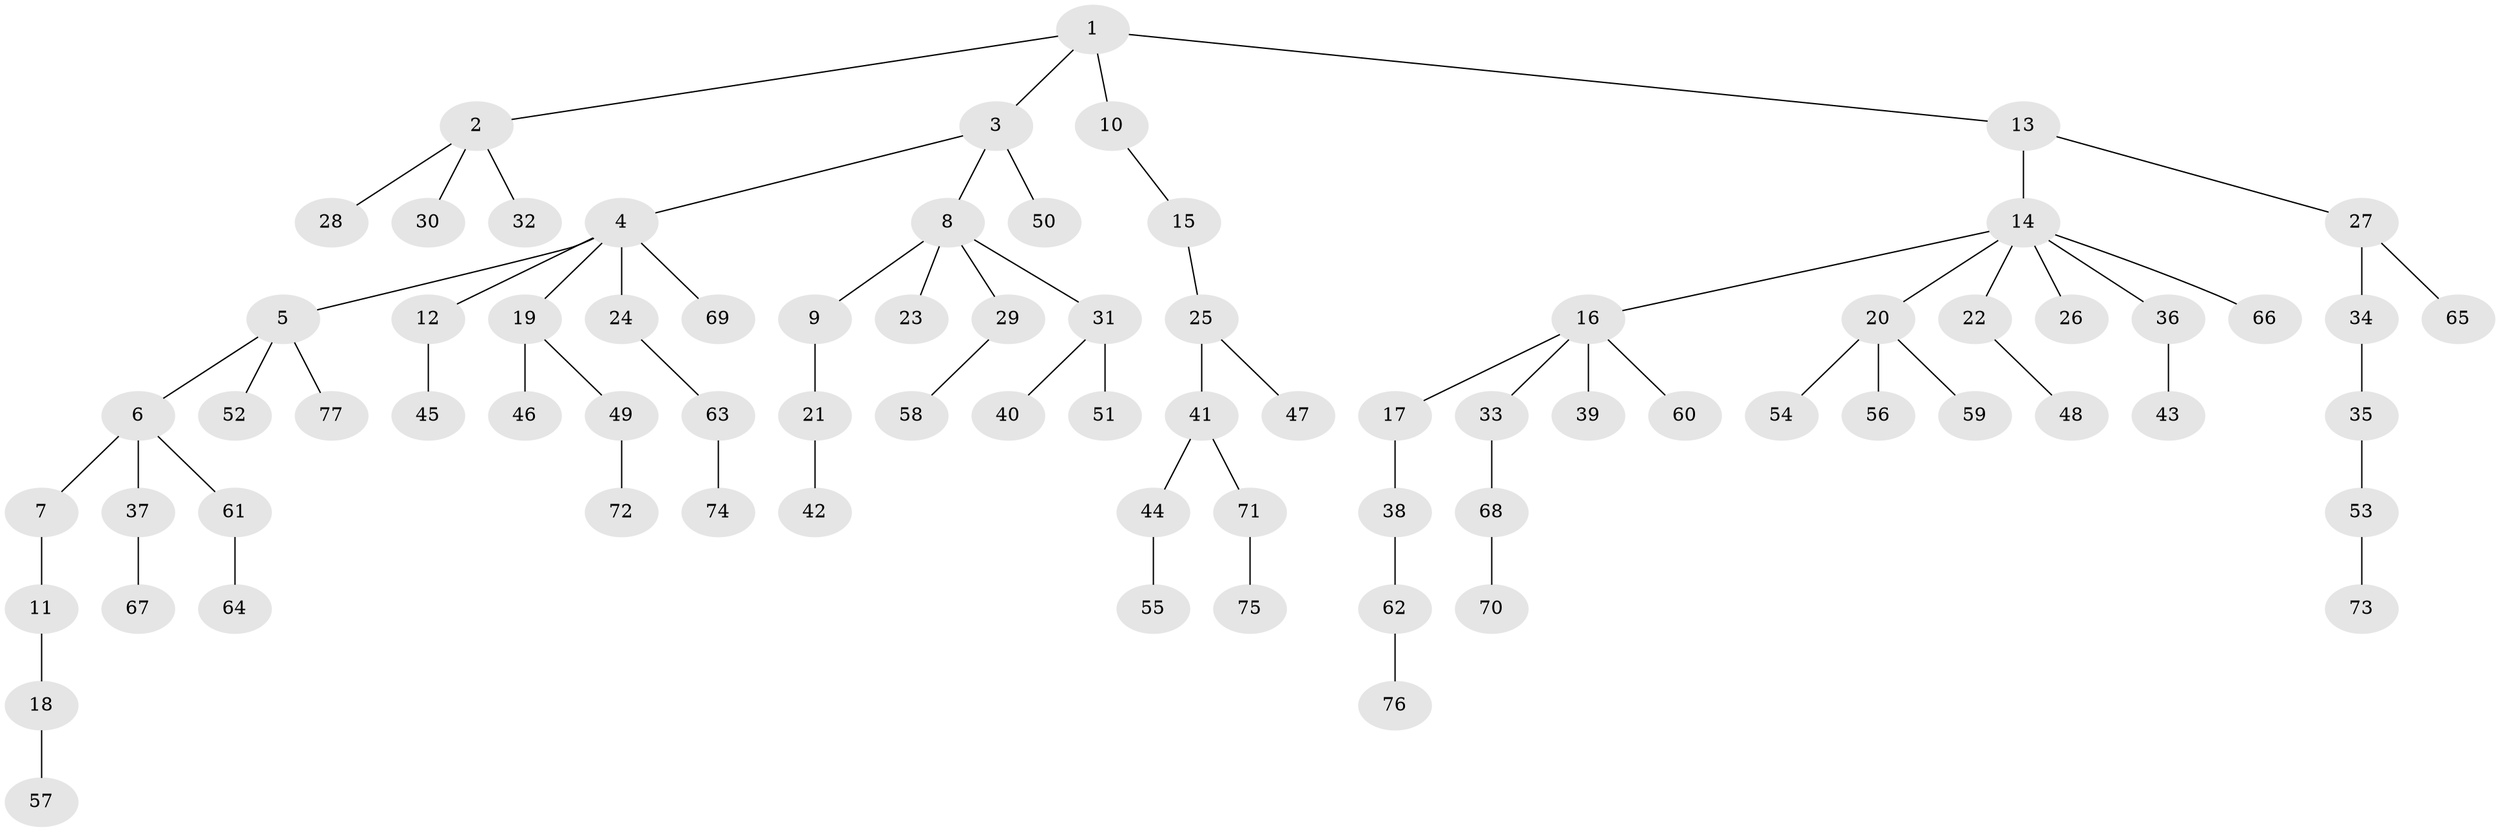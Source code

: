 // Generated by graph-tools (version 1.1) at 2025/36/03/09/25 02:36:31]
// undirected, 77 vertices, 76 edges
graph export_dot {
graph [start="1"]
  node [color=gray90,style=filled];
  1;
  2;
  3;
  4;
  5;
  6;
  7;
  8;
  9;
  10;
  11;
  12;
  13;
  14;
  15;
  16;
  17;
  18;
  19;
  20;
  21;
  22;
  23;
  24;
  25;
  26;
  27;
  28;
  29;
  30;
  31;
  32;
  33;
  34;
  35;
  36;
  37;
  38;
  39;
  40;
  41;
  42;
  43;
  44;
  45;
  46;
  47;
  48;
  49;
  50;
  51;
  52;
  53;
  54;
  55;
  56;
  57;
  58;
  59;
  60;
  61;
  62;
  63;
  64;
  65;
  66;
  67;
  68;
  69;
  70;
  71;
  72;
  73;
  74;
  75;
  76;
  77;
  1 -- 2;
  1 -- 3;
  1 -- 10;
  1 -- 13;
  2 -- 28;
  2 -- 30;
  2 -- 32;
  3 -- 4;
  3 -- 8;
  3 -- 50;
  4 -- 5;
  4 -- 12;
  4 -- 19;
  4 -- 24;
  4 -- 69;
  5 -- 6;
  5 -- 52;
  5 -- 77;
  6 -- 7;
  6 -- 37;
  6 -- 61;
  7 -- 11;
  8 -- 9;
  8 -- 23;
  8 -- 29;
  8 -- 31;
  9 -- 21;
  10 -- 15;
  11 -- 18;
  12 -- 45;
  13 -- 14;
  13 -- 27;
  14 -- 16;
  14 -- 20;
  14 -- 22;
  14 -- 26;
  14 -- 36;
  14 -- 66;
  15 -- 25;
  16 -- 17;
  16 -- 33;
  16 -- 39;
  16 -- 60;
  17 -- 38;
  18 -- 57;
  19 -- 46;
  19 -- 49;
  20 -- 54;
  20 -- 56;
  20 -- 59;
  21 -- 42;
  22 -- 48;
  24 -- 63;
  25 -- 41;
  25 -- 47;
  27 -- 34;
  27 -- 65;
  29 -- 58;
  31 -- 40;
  31 -- 51;
  33 -- 68;
  34 -- 35;
  35 -- 53;
  36 -- 43;
  37 -- 67;
  38 -- 62;
  41 -- 44;
  41 -- 71;
  44 -- 55;
  49 -- 72;
  53 -- 73;
  61 -- 64;
  62 -- 76;
  63 -- 74;
  68 -- 70;
  71 -- 75;
}
